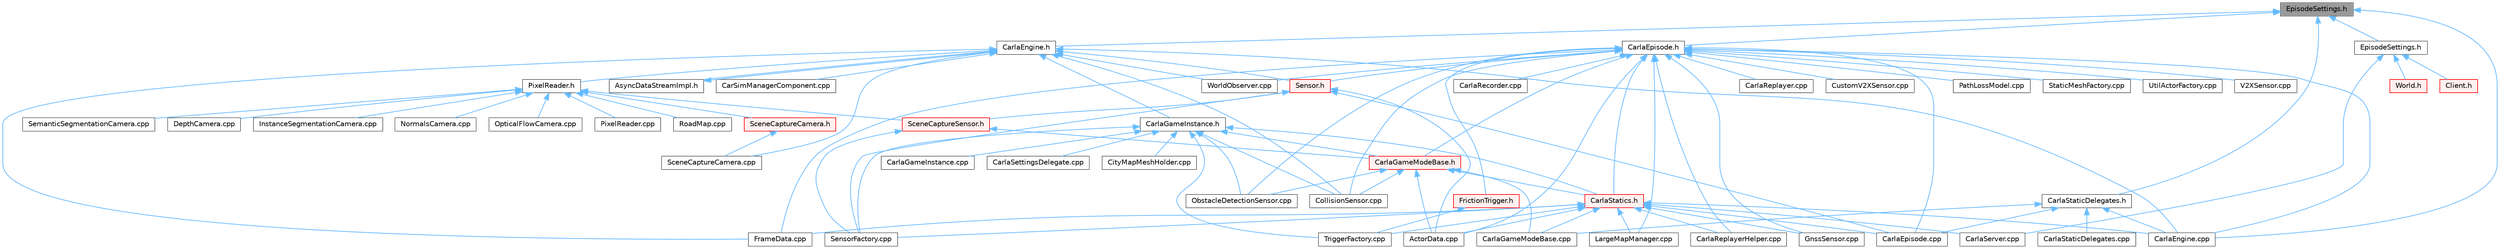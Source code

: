 digraph "EpisodeSettings.h"
{
 // INTERACTIVE_SVG=YES
 // LATEX_PDF_SIZE
  bgcolor="transparent";
  edge [fontname=Helvetica,fontsize=10,labelfontname=Helvetica,labelfontsize=10];
  node [fontname=Helvetica,fontsize=10,shape=box,height=0.2,width=0.4];
  Node1 [id="Node000001",label="EpisodeSettings.h",height=0.2,width=0.4,color="gray40", fillcolor="grey60", style="filled", fontcolor="black",tooltip=" "];
  Node1 -> Node2 [id="edge1_Node000001_Node000002",dir="back",color="steelblue1",style="solid",tooltip=" "];
  Node2 [id="Node000002",label="CarlaEngine.cpp",height=0.2,width=0.4,color="grey40", fillcolor="white", style="filled",URL="$d6/da1/CarlaEngine_8cpp.html",tooltip=" "];
  Node1 -> Node3 [id="edge2_Node000001_Node000003",dir="back",color="steelblue1",style="solid",tooltip=" "];
  Node3 [id="Node000003",label="CarlaEngine.h",height=0.2,width=0.4,color="grey40", fillcolor="white", style="filled",URL="$d0/d11/CarlaEngine_8h.html",tooltip=" "];
  Node3 -> Node4 [id="edge3_Node000003_Node000004",dir="back",color="steelblue1",style="solid",tooltip=" "];
  Node4 [id="Node000004",label="AsyncDataStreamImpl.h",height=0.2,width=0.4,color="grey40", fillcolor="white", style="filled",URL="$d0/d17/AsyncDataStreamImpl_8h.html",tooltip=" "];
  Node4 -> Node3 [id="edge4_Node000004_Node000003",dir="back",color="steelblue1",style="solid",tooltip=" "];
  Node3 -> Node5 [id="edge5_Node000003_Node000005",dir="back",color="steelblue1",style="solid",tooltip=" "];
  Node5 [id="Node000005",label="CarSimManagerComponent.cpp",height=0.2,width=0.4,color="grey40", fillcolor="white", style="filled",URL="$d2/d56/CarSimManagerComponent_8cpp.html",tooltip=" "];
  Node3 -> Node2 [id="edge6_Node000003_Node000002",dir="back",color="steelblue1",style="solid",tooltip=" "];
  Node3 -> Node6 [id="edge7_Node000003_Node000006",dir="back",color="steelblue1",style="solid",tooltip=" "];
  Node6 [id="Node000006",label="CarlaGameInstance.h",height=0.2,width=0.4,color="grey40", fillcolor="white", style="filled",URL="$d2/dba/CarlaGameInstance_8h.html",tooltip=" "];
  Node6 -> Node7 [id="edge8_Node000006_Node000007",dir="back",color="steelblue1",style="solid",tooltip=" "];
  Node7 [id="Node000007",label="CarlaGameInstance.cpp",height=0.2,width=0.4,color="grey40", fillcolor="white", style="filled",URL="$d0/d19/CarlaGameInstance_8cpp.html",tooltip=" "];
  Node6 -> Node8 [id="edge9_Node000006_Node000008",dir="back",color="steelblue1",style="solid",tooltip=" "];
  Node8 [id="Node000008",label="CarlaGameModeBase.h",height=0.2,width=0.4,color="red", fillcolor="#FFF0F0", style="filled",URL="$d3/d49/CarlaGameModeBase_8h.html",tooltip=" "];
  Node8 -> Node9 [id="edge10_Node000008_Node000009",dir="back",color="steelblue1",style="solid",tooltip=" "];
  Node9 [id="Node000009",label="ActorData.cpp",height=0.2,width=0.4,color="grey40", fillcolor="white", style="filled",URL="$da/d7f/ActorData_8cpp.html",tooltip=" "];
  Node8 -> Node10 [id="edge11_Node000008_Node000010",dir="back",color="steelblue1",style="solid",tooltip=" "];
  Node10 [id="Node000010",label="CarlaGameModeBase.cpp",height=0.2,width=0.4,color="grey40", fillcolor="white", style="filled",URL="$d0/d2e/CarlaGameModeBase_8cpp.html",tooltip=" "];
  Node8 -> Node11 [id="edge12_Node000008_Node000011",dir="back",color="steelblue1",style="solid",tooltip=" "];
  Node11 [id="Node000011",label="CarlaStatics.h",height=0.2,width=0.4,color="red", fillcolor="#FFF0F0", style="filled",URL="$d9/dc8/CarlaStatics_8h.html",tooltip=" "];
  Node11 -> Node9 [id="edge13_Node000011_Node000009",dir="back",color="steelblue1",style="solid",tooltip=" "];
  Node11 -> Node2 [id="edge14_Node000011_Node000002",dir="back",color="steelblue1",style="solid",tooltip=" "];
  Node11 -> Node14 [id="edge15_Node000011_Node000014",dir="back",color="steelblue1",style="solid",tooltip=" "];
  Node14 [id="Node000014",label="CarlaEpisode.cpp",height=0.2,width=0.4,color="grey40", fillcolor="white", style="filled",URL="$d6/dd9/CarlaEpisode_8cpp.html",tooltip=" "];
  Node11 -> Node10 [id="edge16_Node000011_Node000010",dir="back",color="steelblue1",style="solid",tooltip=" "];
  Node11 -> Node16 [id="edge17_Node000011_Node000016",dir="back",color="steelblue1",style="solid",tooltip=" "];
  Node16 [id="Node000016",label="CarlaReplayerHelper.cpp",height=0.2,width=0.4,color="grey40", fillcolor="white", style="filled",URL="$d2/d32/CarlaReplayerHelper_8cpp.html",tooltip=" "];
  Node11 -> Node17 [id="edge18_Node000011_Node000017",dir="back",color="steelblue1",style="solid",tooltip=" "];
  Node17 [id="Node000017",label="CarlaServer.cpp",height=0.2,width=0.4,color="grey40", fillcolor="white", style="filled",URL="$db/d6c/CarlaServer_8cpp.html",tooltip=" "];
  Node11 -> Node22 [id="edge19_Node000011_Node000022",dir="back",color="steelblue1",style="solid",tooltip=" "];
  Node22 [id="Node000022",label="FrameData.cpp",height=0.2,width=0.4,color="grey40", fillcolor="white", style="filled",URL="$df/d8a/FrameData_8cpp.html",tooltip=" "];
  Node11 -> Node23 [id="edge20_Node000011_Node000023",dir="back",color="steelblue1",style="solid",tooltip=" "];
  Node23 [id="Node000023",label="GnssSensor.cpp",height=0.2,width=0.4,color="grey40", fillcolor="white", style="filled",URL="$d7/d22/GnssSensor_8cpp.html",tooltip=" "];
  Node11 -> Node24 [id="edge21_Node000011_Node000024",dir="back",color="steelblue1",style="solid",tooltip=" "];
  Node24 [id="Node000024",label="LargeMapManager.cpp",height=0.2,width=0.4,color="grey40", fillcolor="white", style="filled",URL="$df/d6c/LargeMapManager_8cpp.html",tooltip=" "];
  Node11 -> Node30 [id="edge22_Node000011_Node000030",dir="back",color="steelblue1",style="solid",tooltip=" "];
  Node30 [id="Node000030",label="SensorFactory.cpp",height=0.2,width=0.4,color="grey40", fillcolor="white", style="filled",URL="$d0/dde/SensorFactory_8cpp.html",tooltip=" "];
  Node11 -> Node37 [id="edge23_Node000011_Node000037",dir="back",color="steelblue1",style="solid",tooltip=" "];
  Node37 [id="Node000037",label="TriggerFactory.cpp",height=0.2,width=0.4,color="grey40", fillcolor="white", style="filled",URL="$d3/da1/TriggerFactory_8cpp.html",tooltip=" "];
  Node8 -> Node40 [id="edge24_Node000008_Node000040",dir="back",color="steelblue1",style="solid",tooltip=" "];
  Node40 [id="Node000040",label="CollisionSensor.cpp",height=0.2,width=0.4,color="grey40", fillcolor="white", style="filled",URL="$da/df0/CollisionSensor_8cpp.html",tooltip=" "];
  Node8 -> Node41 [id="edge25_Node000008_Node000041",dir="back",color="steelblue1",style="solid",tooltip=" "];
  Node41 [id="Node000041",label="ObstacleDetectionSensor.cpp",height=0.2,width=0.4,color="grey40", fillcolor="white", style="filled",URL="$d2/d70/ObstacleDetectionSensor_8cpp.html",tooltip=" "];
  Node6 -> Node42 [id="edge26_Node000006_Node000042",dir="back",color="steelblue1",style="solid",tooltip=" "];
  Node42 [id="Node000042",label="CarlaSettingsDelegate.cpp",height=0.2,width=0.4,color="grey40", fillcolor="white", style="filled",URL="$d1/d4c/CarlaSettingsDelegate_8cpp.html",tooltip=" "];
  Node6 -> Node11 [id="edge27_Node000006_Node000011",dir="back",color="steelblue1",style="solid",tooltip=" "];
  Node6 -> Node43 [id="edge28_Node000006_Node000043",dir="back",color="steelblue1",style="solid",tooltip=" "];
  Node43 [id="Node000043",label="CityMapMeshHolder.cpp",height=0.2,width=0.4,color="grey40", fillcolor="white", style="filled",URL="$d6/ddf/CityMapMeshHolder_8cpp.html",tooltip=" "];
  Node6 -> Node40 [id="edge29_Node000006_Node000040",dir="back",color="steelblue1",style="solid",tooltip=" "];
  Node6 -> Node41 [id="edge30_Node000006_Node000041",dir="back",color="steelblue1",style="solid",tooltip=" "];
  Node6 -> Node30 [id="edge31_Node000006_Node000030",dir="back",color="steelblue1",style="solid",tooltip=" "];
  Node6 -> Node37 [id="edge32_Node000006_Node000037",dir="back",color="steelblue1",style="solid",tooltip=" "];
  Node3 -> Node40 [id="edge33_Node000003_Node000040",dir="back",color="steelblue1",style="solid",tooltip=" "];
  Node3 -> Node22 [id="edge34_Node000003_Node000022",dir="back",color="steelblue1",style="solid",tooltip=" "];
  Node3 -> Node44 [id="edge35_Node000003_Node000044",dir="back",color="steelblue1",style="solid",tooltip=" "];
  Node44 [id="Node000044",label="PixelReader.h",height=0.2,width=0.4,color="grey40", fillcolor="white", style="filled",URL="$df/d2e/PixelReader_8h.html",tooltip=" "];
  Node44 -> Node45 [id="edge36_Node000044_Node000045",dir="back",color="steelblue1",style="solid",tooltip=" "];
  Node45 [id="Node000045",label="DepthCamera.cpp",height=0.2,width=0.4,color="grey40", fillcolor="white", style="filled",URL="$d7/d0e/DepthCamera_8cpp.html",tooltip=" "];
  Node44 -> Node46 [id="edge37_Node000044_Node000046",dir="back",color="steelblue1",style="solid",tooltip=" "];
  Node46 [id="Node000046",label="InstanceSegmentationCamera.cpp",height=0.2,width=0.4,color="grey40", fillcolor="white", style="filled",URL="$d6/dcd/InstanceSegmentationCamera_8cpp.html",tooltip=" "];
  Node44 -> Node47 [id="edge38_Node000044_Node000047",dir="back",color="steelblue1",style="solid",tooltip=" "];
  Node47 [id="Node000047",label="NormalsCamera.cpp",height=0.2,width=0.4,color="grey40", fillcolor="white", style="filled",URL="$d6/d81/NormalsCamera_8cpp.html",tooltip=" "];
  Node44 -> Node48 [id="edge39_Node000044_Node000048",dir="back",color="steelblue1",style="solid",tooltip=" "];
  Node48 [id="Node000048",label="OpticalFlowCamera.cpp",height=0.2,width=0.4,color="grey40", fillcolor="white", style="filled",URL="$d0/d58/OpticalFlowCamera_8cpp.html",tooltip=" "];
  Node44 -> Node49 [id="edge40_Node000044_Node000049",dir="back",color="steelblue1",style="solid",tooltip=" "];
  Node49 [id="Node000049",label="PixelReader.cpp",height=0.2,width=0.4,color="grey40", fillcolor="white", style="filled",URL="$dc/db0/PixelReader_8cpp.html",tooltip=" "];
  Node44 -> Node50 [id="edge41_Node000044_Node000050",dir="back",color="steelblue1",style="solid",tooltip=" "];
  Node50 [id="Node000050",label="RoadMap.cpp",height=0.2,width=0.4,color="grey40", fillcolor="white", style="filled",URL="$d2/de5/RoadMap_8cpp.html",tooltip=" "];
  Node44 -> Node51 [id="edge42_Node000044_Node000051",dir="back",color="steelblue1",style="solid",tooltip=" "];
  Node51 [id="Node000051",label="SceneCaptureCamera.h",height=0.2,width=0.4,color="red", fillcolor="#FFF0F0", style="filled",URL="$dc/d56/SceneCaptureCamera_8h.html",tooltip=" "];
  Node51 -> Node52 [id="edge43_Node000051_Node000052",dir="back",color="steelblue1",style="solid",tooltip=" "];
  Node52 [id="Node000052",label="SceneCaptureCamera.cpp",height=0.2,width=0.4,color="grey40", fillcolor="white", style="filled",URL="$d1/dec/SceneCaptureCamera_8cpp.html",tooltip=" "];
  Node44 -> Node54 [id="edge44_Node000044_Node000054",dir="back",color="steelblue1",style="solid",tooltip=" "];
  Node54 [id="Node000054",label="SceneCaptureSensor.h",height=0.2,width=0.4,color="red", fillcolor="#FFF0F0", style="filled",URL="$d8/d95/SceneCaptureSensor_8h.html",tooltip=" "];
  Node54 -> Node8 [id="edge45_Node000054_Node000008",dir="back",color="steelblue1",style="solid",tooltip=" "];
  Node54 -> Node30 [id="edge46_Node000054_Node000030",dir="back",color="steelblue1",style="solid",tooltip=" "];
  Node44 -> Node68 [id="edge47_Node000044_Node000068",dir="back",color="steelblue1",style="solid",tooltip=" "];
  Node68 [id="Node000068",label="SemanticSegmentationCamera.cpp",height=0.2,width=0.4,color="grey40", fillcolor="white", style="filled",URL="$d9/d38/SemanticSegmentationCamera_8cpp.html",tooltip=" "];
  Node3 -> Node52 [id="edge48_Node000003_Node000052",dir="back",color="steelblue1",style="solid",tooltip=" "];
  Node3 -> Node70 [id="edge49_Node000003_Node000070",dir="back",color="steelblue1",style="solid",tooltip=" "];
  Node70 [id="Node000070",label="Sensor.h",height=0.2,width=0.4,color="red", fillcolor="#FFF0F0", style="filled",URL="$d7/d7d/Unreal_2CarlaUE4_2Plugins_2Carla_2Source_2Carla_2Sensor_2Sensor_8h.html",tooltip=" "];
  Node70 -> Node9 [id="edge50_Node000070_Node000009",dir="back",color="steelblue1",style="solid",tooltip=" "];
  Node70 -> Node14 [id="edge51_Node000070_Node000014",dir="back",color="steelblue1",style="solid",tooltip=" "];
  Node70 -> Node54 [id="edge52_Node000070_Node000054",dir="back",color="steelblue1",style="solid",tooltip=" "];
  Node70 -> Node30 [id="edge53_Node000070_Node000030",dir="back",color="steelblue1",style="solid",tooltip=" "];
  Node3 -> Node96 [id="edge54_Node000003_Node000096",dir="back",color="steelblue1",style="solid",tooltip=" "];
  Node96 [id="Node000096",label="WorldObserver.cpp",height=0.2,width=0.4,color="grey40", fillcolor="white", style="filled",URL="$d9/de7/WorldObserver_8cpp.html",tooltip=" "];
  Node1 -> Node97 [id="edge55_Node000001_Node000097",dir="back",color="steelblue1",style="solid",tooltip=" "];
  Node97 [id="Node000097",label="CarlaEpisode.h",height=0.2,width=0.4,color="grey40", fillcolor="white", style="filled",URL="$de/db8/CarlaEpisode_8h.html",tooltip=" "];
  Node97 -> Node9 [id="edge56_Node000097_Node000009",dir="back",color="steelblue1",style="solid",tooltip=" "];
  Node97 -> Node2 [id="edge57_Node000097_Node000002",dir="back",color="steelblue1",style="solid",tooltip=" "];
  Node97 -> Node14 [id="edge58_Node000097_Node000014",dir="back",color="steelblue1",style="solid",tooltip=" "];
  Node97 -> Node8 [id="edge59_Node000097_Node000008",dir="back",color="steelblue1",style="solid",tooltip=" "];
  Node97 -> Node98 [id="edge60_Node000097_Node000098",dir="back",color="steelblue1",style="solid",tooltip=" "];
  Node98 [id="Node000098",label="CarlaRecorder.cpp",height=0.2,width=0.4,color="grey40", fillcolor="white", style="filled",URL="$da/d49/CarlaRecorder_8cpp.html",tooltip=" "];
  Node97 -> Node99 [id="edge61_Node000097_Node000099",dir="back",color="steelblue1",style="solid",tooltip=" "];
  Node99 [id="Node000099",label="CarlaReplayer.cpp",height=0.2,width=0.4,color="grey40", fillcolor="white", style="filled",URL="$db/dba/CarlaReplayer_8cpp.html",tooltip=" "];
  Node97 -> Node16 [id="edge62_Node000097_Node000016",dir="back",color="steelblue1",style="solid",tooltip=" "];
  Node97 -> Node11 [id="edge63_Node000097_Node000011",dir="back",color="steelblue1",style="solid",tooltip=" "];
  Node97 -> Node40 [id="edge64_Node000097_Node000040",dir="back",color="steelblue1",style="solid",tooltip=" "];
  Node97 -> Node80 [id="edge65_Node000097_Node000080",dir="back",color="steelblue1",style="solid",tooltip=" "];
  Node80 [id="Node000080",label="CustomV2XSensor.cpp",height=0.2,width=0.4,color="grey40", fillcolor="white", style="filled",URL="$d8/d97/CustomV2XSensor_8cpp.html",tooltip=" "];
  Node97 -> Node22 [id="edge66_Node000097_Node000022",dir="back",color="steelblue1",style="solid",tooltip=" "];
  Node97 -> Node100 [id="edge67_Node000097_Node000100",dir="back",color="steelblue1",style="solid",tooltip=" "];
  Node100 [id="Node000100",label="FrictionTrigger.h",height=0.2,width=0.4,color="red", fillcolor="#FFF0F0", style="filled",URL="$d4/d30/FrictionTrigger_8h.html",tooltip=" "];
  Node100 -> Node37 [id="edge68_Node000100_Node000037",dir="back",color="steelblue1",style="solid",tooltip=" "];
  Node97 -> Node23 [id="edge69_Node000097_Node000023",dir="back",color="steelblue1",style="solid",tooltip=" "];
  Node97 -> Node24 [id="edge70_Node000097_Node000024",dir="back",color="steelblue1",style="solid",tooltip=" "];
  Node97 -> Node41 [id="edge71_Node000097_Node000041",dir="back",color="steelblue1",style="solid",tooltip=" "];
  Node97 -> Node102 [id="edge72_Node000097_Node000102",dir="back",color="steelblue1",style="solid",tooltip=" "];
  Node102 [id="Node000102",label="PathLossModel.cpp",height=0.2,width=0.4,color="grey40", fillcolor="white", style="filled",URL="$d9/dcb/PathLossModel_8cpp.html",tooltip=" "];
  Node97 -> Node70 [id="edge73_Node000097_Node000070",dir="back",color="steelblue1",style="solid",tooltip=" "];
  Node97 -> Node87 [id="edge74_Node000097_Node000087",dir="back",color="steelblue1",style="solid",tooltip=" "];
  Node87 [id="Node000087",label="StaticMeshFactory.cpp",height=0.2,width=0.4,color="grey40", fillcolor="white", style="filled",URL="$d7/dc4/StaticMeshFactory_8cpp.html",tooltip=" "];
  Node97 -> Node88 [id="edge75_Node000097_Node000088",dir="back",color="steelblue1",style="solid",tooltip=" "];
  Node88 [id="Node000088",label="UtilActorFactory.cpp",height=0.2,width=0.4,color="grey40", fillcolor="white", style="filled",URL="$dc/df0/UtilActorFactory_8cpp.html",tooltip=" "];
  Node97 -> Node74 [id="edge76_Node000097_Node000074",dir="back",color="steelblue1",style="solid",tooltip=" "];
  Node74 [id="Node000074",label="V2XSensor.cpp",height=0.2,width=0.4,color="grey40", fillcolor="white", style="filled",URL="$d2/df9/V2XSensor_8cpp.html",tooltip=" "];
  Node97 -> Node96 [id="edge77_Node000097_Node000096",dir="back",color="steelblue1",style="solid",tooltip=" "];
  Node1 -> Node103 [id="edge78_Node000001_Node000103",dir="back",color="steelblue1",style="solid",tooltip=" "];
  Node103 [id="Node000103",label="CarlaStaticDelegates.h",height=0.2,width=0.4,color="grey40", fillcolor="white", style="filled",URL="$d5/d20/CarlaStaticDelegates_8h.html",tooltip=" "];
  Node103 -> Node2 [id="edge79_Node000103_Node000002",dir="back",color="steelblue1",style="solid",tooltip=" "];
  Node103 -> Node14 [id="edge80_Node000103_Node000014",dir="back",color="steelblue1",style="solid",tooltip=" "];
  Node103 -> Node10 [id="edge81_Node000103_Node000010",dir="back",color="steelblue1",style="solid",tooltip=" "];
  Node103 -> Node104 [id="edge82_Node000103_Node000104",dir="back",color="steelblue1",style="solid",tooltip=" "];
  Node104 [id="Node000104",label="CarlaStaticDelegates.cpp",height=0.2,width=0.4,color="grey40", fillcolor="white", style="filled",URL="$d8/d33/CarlaStaticDelegates_8cpp.html",tooltip=" "];
  Node1 -> Node105 [id="edge83_Node000001_Node000105",dir="back",color="steelblue1",style="solid",tooltip=" "];
  Node105 [id="Node000105",label="EpisodeSettings.h",height=0.2,width=0.4,color="grey40", fillcolor="white", style="filled",URL="$db/df7/LibCarla_2source_2carla_2rpc_2EpisodeSettings_8h.html",tooltip=" "];
  Node105 -> Node17 [id="edge84_Node000105_Node000017",dir="back",color="steelblue1",style="solid",tooltip=" "];
  Node105 -> Node106 [id="edge85_Node000105_Node000106",dir="back",color="steelblue1",style="solid",tooltip=" "];
  Node106 [id="Node000106",label="Client.h",height=0.2,width=0.4,color="red", fillcolor="#FFF0F0", style="filled",URL="$df/d8b/client_2detail_2Client_8h.html",tooltip=" "];
  Node105 -> Node132 [id="edge86_Node000105_Node000132",dir="back",color="steelblue1",style="solid",tooltip=" "];
  Node132 [id="Node000132",label="World.h",height=0.2,width=0.4,color="red", fillcolor="#FFF0F0", style="filled",URL="$dd/d5b/World_8h.html",tooltip=" "];
}
